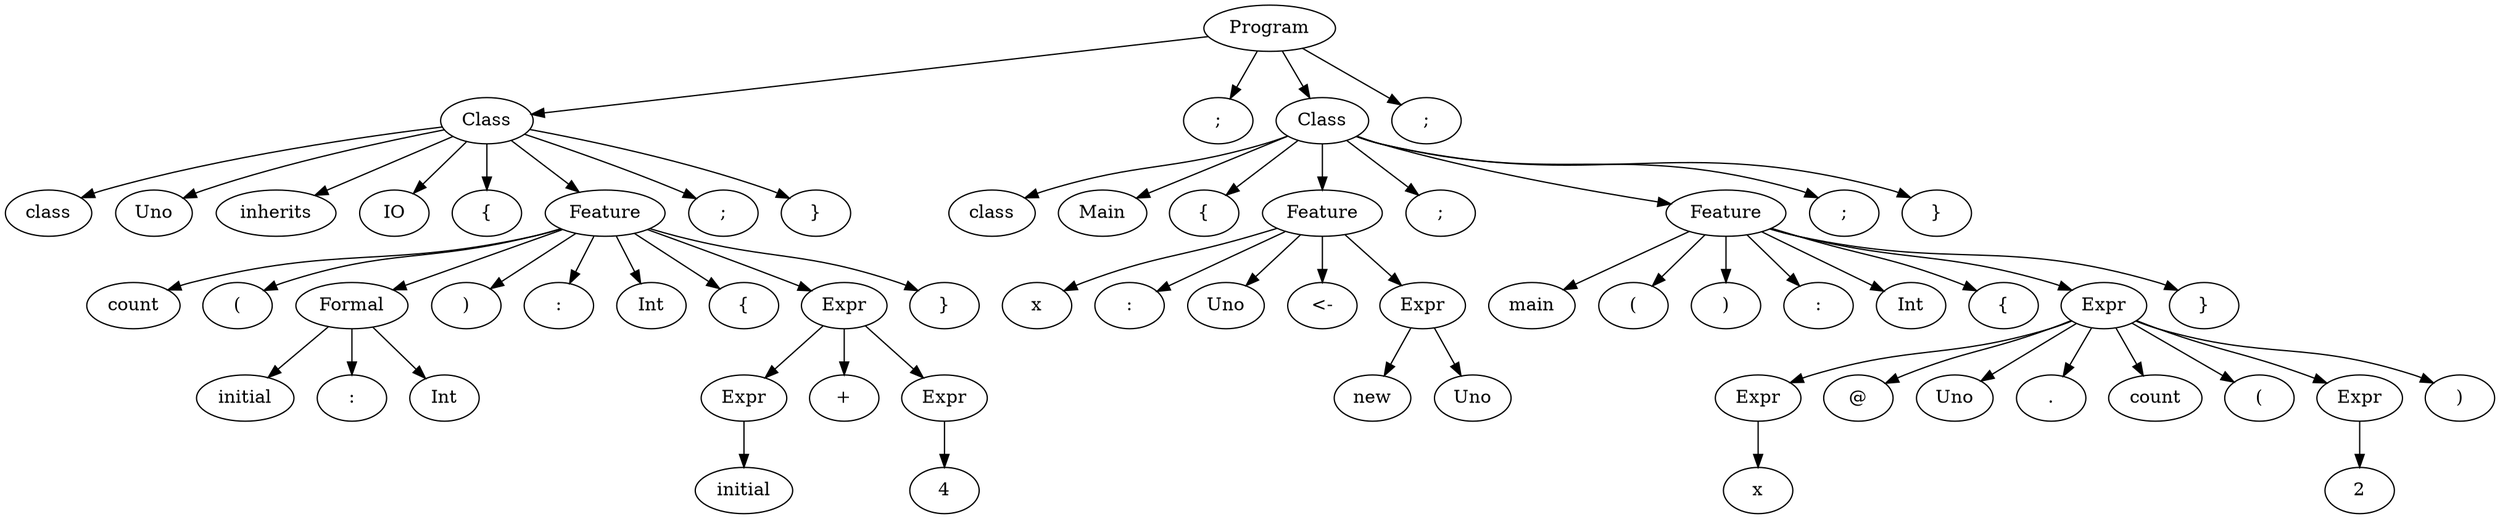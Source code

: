 digraph {
	0 [label=Program]
	0 -> 1
	1 [label=Class]
	1 -> 2
	2 [label=class]
	1 -> 3
	3 [label=Uno]
	1 -> 4
	4 [label=inherits]
	1 -> 5
	5 [label=IO]
	1 -> 6
	6 [label="{"]
	1 -> 7
	7 [label=Feature]
	7 -> 8
	8 [label=count]
	7 -> 9
	9 [label="("]
	7 -> 10
	10 [label=Formal]
	10 -> 11
	11 [label=initial]
	10 -> 12
	12 [label=":"]
	10 -> 13
	13 [label=Int]
	7 -> 14
	14 [label=")"]
	7 -> 15
	15 [label=":"]
	7 -> 16
	16 [label=Int]
	7 -> 17
	17 [label="{"]
	7 -> 18
	18 [label=Expr]
	18 -> 19
	19 [label=Expr]
	19 -> 20
	20 [label=initial]
	18 -> 21
	21 [label="+"]
	18 -> 22
	22 [label=Expr]
	22 -> 23
	23 [label=4]
	7 -> 24
	24 [label="}"]
	1 -> 25
	25 [label=";"]
	1 -> 26
	26 [label="}"]
	0 -> 27
	27 [label=";"]
	0 -> 28
	28 [label=Class]
	28 -> 29
	29 [label=class]
	28 -> 30
	30 [label=Main]
	28 -> 31
	31 [label="{"]
	28 -> 32
	32 [label=Feature]
	32 -> 33
	33 [label=x]
	32 -> 34
	34 [label=":"]
	32 -> 35
	35 [label=Uno]
	32 -> 36
	36 [label="<-"]
	32 -> 37
	37 [label=Expr]
	37 -> 38
	38 [label=new]
	37 -> 39
	39 [label=Uno]
	28 -> 40
	40 [label=";"]
	28 -> 41
	41 [label=Feature]
	41 -> 42
	42 [label=main]
	41 -> 43
	43 [label="("]
	41 -> 44
	44 [label=")"]
	41 -> 45
	45 [label=":"]
	41 -> 46
	46 [label=Int]
	41 -> 47
	47 [label="{"]
	41 -> 48
	48 [label=Expr]
	48 -> 49
	49 [label=Expr]
	49 -> 50
	50 [label=x]
	48 -> 51
	51 [label="@"]
	48 -> 52
	52 [label=Uno]
	48 -> 53
	53 [label="."]
	48 -> 54
	54 [label=count]
	48 -> 55
	55 [label="("]
	48 -> 56
	56 [label=Expr]
	56 -> 57
	57 [label=2]
	48 -> 58
	58 [label=")"]
	41 -> 59
	59 [label="}"]
	28 -> 60
	60 [label=";"]
	28 -> 61
	61 [label="}"]
	0 -> 62
	62 [label=";"]
}
